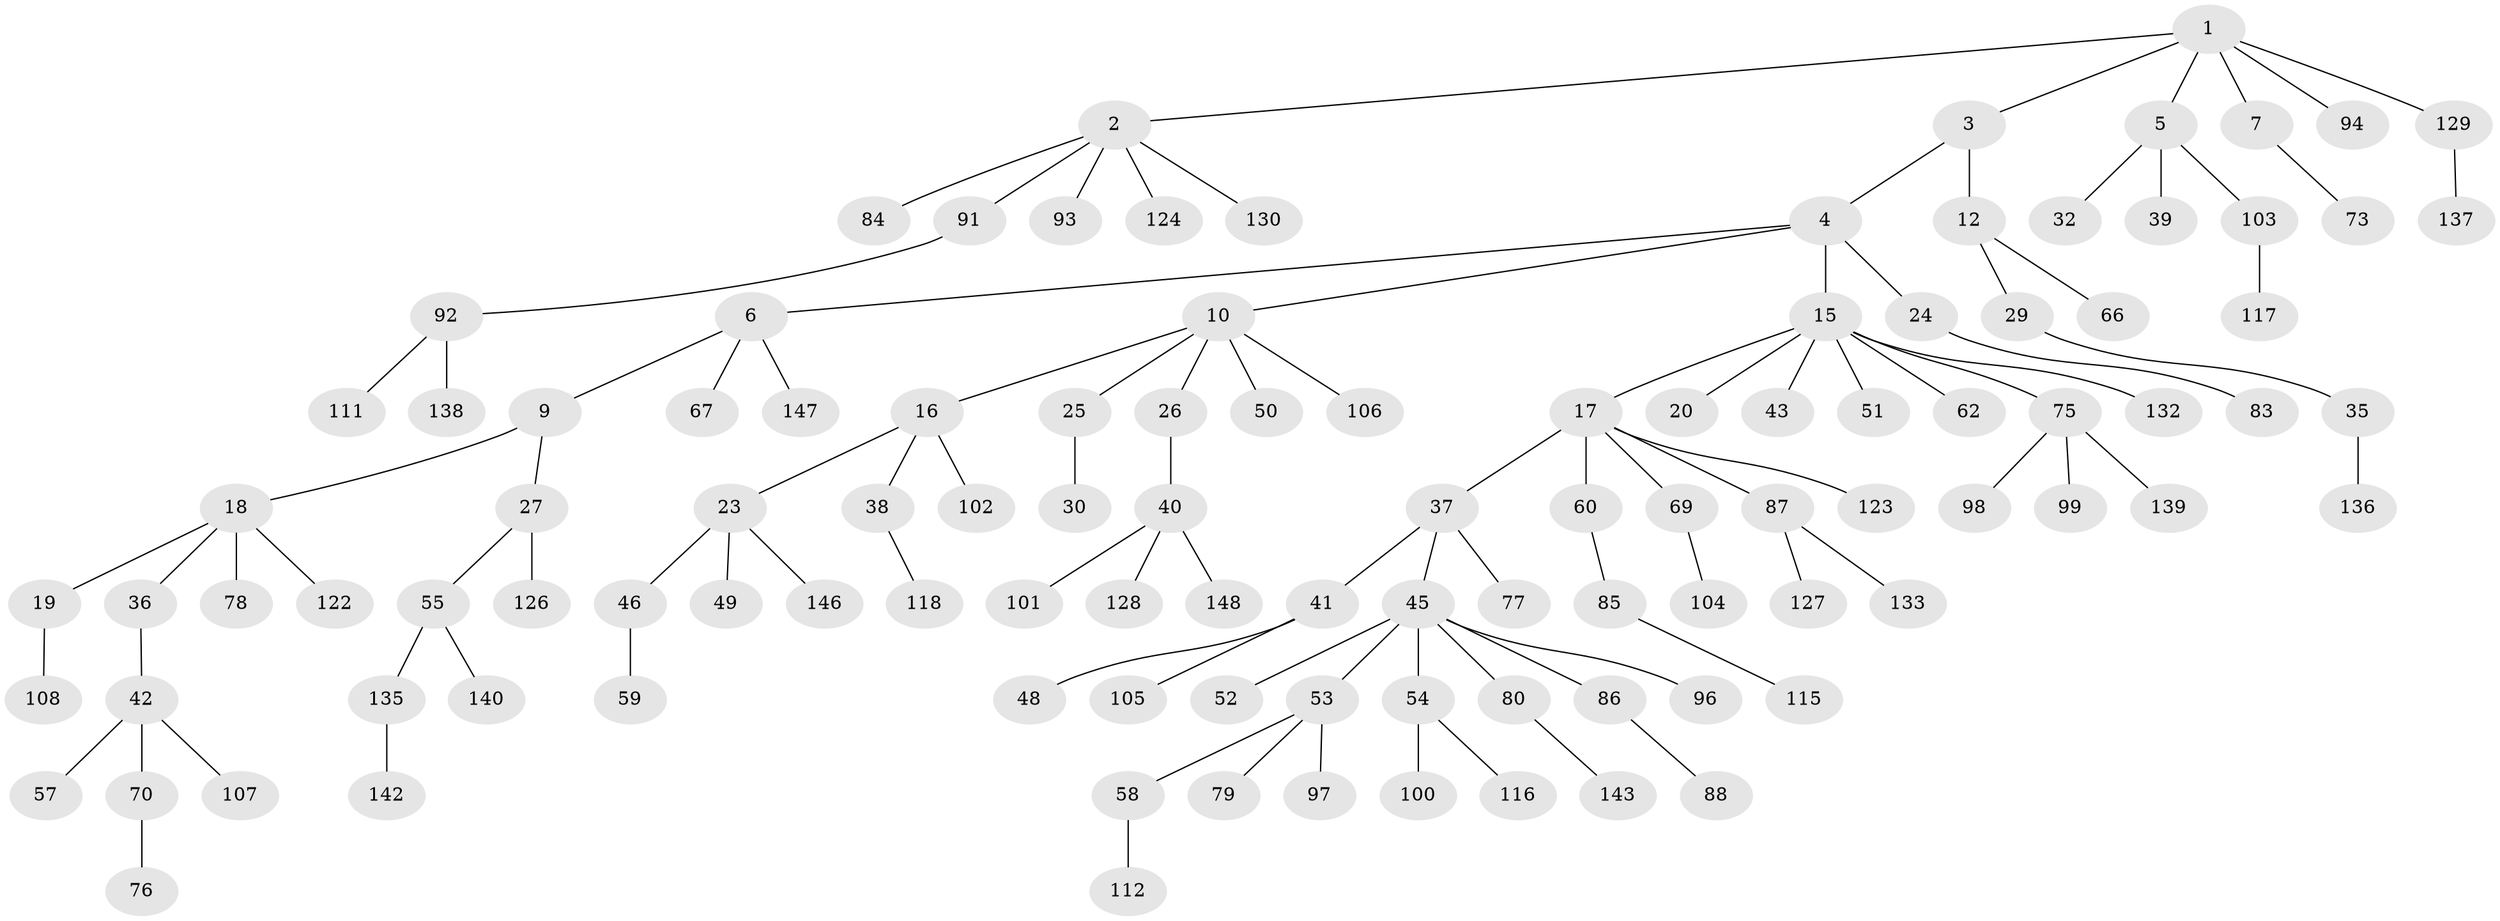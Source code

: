// Generated by graph-tools (version 1.1) at 2025/52/02/27/25 19:52:11]
// undirected, 109 vertices, 108 edges
graph export_dot {
graph [start="1"]
  node [color=gray90,style=filled];
  1 [super="+11"];
  2 [super="+8"];
  3 [super="+125"];
  4 [super="+14"];
  5 [super="+22"];
  6 [super="+119"];
  7 [super="+65"];
  9 [super="+63"];
  10 [super="+28"];
  12 [super="+13"];
  15 [super="+47"];
  16 [super="+21"];
  17;
  18 [super="+72"];
  19 [super="+31"];
  20 [super="+74"];
  23 [super="+95"];
  24;
  25;
  26;
  27 [super="+34"];
  29;
  30 [super="+33"];
  32;
  35 [super="+134"];
  36 [super="+131"];
  37 [super="+113"];
  38 [super="+44"];
  39 [super="+141"];
  40 [super="+81"];
  41 [super="+120"];
  42 [super="+82"];
  43;
  45 [super="+56"];
  46 [super="+144"];
  48;
  49;
  50;
  51;
  52;
  53;
  54 [super="+68"];
  55 [super="+61"];
  57;
  58;
  59;
  60 [super="+64"];
  62;
  66;
  67;
  69 [super="+71"];
  70 [super="+145"];
  73;
  75 [super="+89"];
  76 [super="+109"];
  77 [super="+121"];
  78;
  79;
  80;
  83;
  84;
  85 [super="+90"];
  86;
  87;
  88;
  91;
  92 [super="+110"];
  93;
  94;
  96;
  97;
  98;
  99;
  100;
  101;
  102;
  103;
  104;
  105;
  106;
  107;
  108;
  111 [super="+114"];
  112;
  115;
  116;
  117;
  118;
  122;
  123;
  124;
  126;
  127;
  128;
  129;
  130;
  132;
  133;
  135;
  136;
  137;
  138;
  139;
  140;
  142;
  143;
  146;
  147;
  148;
  1 -- 2;
  1 -- 3;
  1 -- 5;
  1 -- 7;
  1 -- 129;
  1 -- 94;
  2 -- 84;
  2 -- 91;
  2 -- 93;
  2 -- 124;
  2 -- 130;
  3 -- 4;
  3 -- 12;
  4 -- 6;
  4 -- 10;
  4 -- 24;
  4 -- 15;
  5 -- 103;
  5 -- 32;
  5 -- 39;
  6 -- 9;
  6 -- 67;
  6 -- 147;
  7 -- 73;
  9 -- 18;
  9 -- 27;
  10 -- 16;
  10 -- 25;
  10 -- 26;
  10 -- 50;
  10 -- 106;
  12 -- 66;
  12 -- 29;
  15 -- 17;
  15 -- 20;
  15 -- 43;
  15 -- 51;
  15 -- 75;
  15 -- 132;
  15 -- 62;
  16 -- 102;
  16 -- 38;
  16 -- 23;
  17 -- 37;
  17 -- 60;
  17 -- 69;
  17 -- 87;
  17 -- 123;
  18 -- 19;
  18 -- 36;
  18 -- 78;
  18 -- 122;
  19 -- 108;
  23 -- 46;
  23 -- 49;
  23 -- 146;
  24 -- 83;
  25 -- 30;
  26 -- 40;
  27 -- 126;
  27 -- 55;
  29 -- 35;
  35 -- 136;
  36 -- 42;
  37 -- 41;
  37 -- 45;
  37 -- 77;
  38 -- 118;
  40 -- 128;
  40 -- 148;
  40 -- 101;
  41 -- 48;
  41 -- 105;
  42 -- 57;
  42 -- 70;
  42 -- 107;
  45 -- 52;
  45 -- 53;
  45 -- 54;
  45 -- 80;
  45 -- 86;
  45 -- 96;
  46 -- 59;
  53 -- 58;
  53 -- 79;
  53 -- 97;
  54 -- 116;
  54 -- 100;
  55 -- 140;
  55 -- 135;
  58 -- 112;
  60 -- 85;
  69 -- 104;
  70 -- 76;
  75 -- 99;
  75 -- 139;
  75 -- 98;
  80 -- 143;
  85 -- 115;
  86 -- 88;
  87 -- 127;
  87 -- 133;
  91 -- 92;
  92 -- 138;
  92 -- 111;
  103 -- 117;
  129 -- 137;
  135 -- 142;
}
